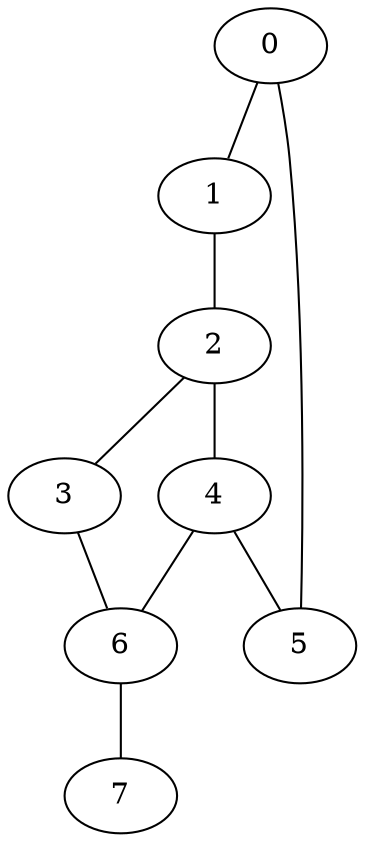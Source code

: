 graph "sampletest150-mod3_image1.bmp" {
	0	 [type=corner,
		x=91,
		y=68];
	1	 [type=corner,
		x=437,
		y=50];
	0 -- 1	 [angle0="-.05",
		frequency=1,
		type0=line];
	5	 [type=corner,
		x=60,
		y=406];
	0 -- 5	 [angle0="-1.48",
		frequency=1,
		type0=line];
	2	 [type=intersection,
		x=441,
		y=408];
	1 -- 2	 [angle0="1.56",
		frequency=1,
		type0=line];
	3	 [type=corner,
		x=448,
		y=473];
	2 -- 3	 [angle0="1.46",
		frequency=1,
		type0=line];
	4	 [type=intersection,
		x=74,
		y=413];
	2 -- 4	 [angle0="-.01",
		frequency=1,
		type0=line];
	6	 [type=intersection,
		x=90,
		y=477];
	3 -- 6	 [angle0="-.01",
		frequency=1,
		type0=line];
	4 -- 5	 [angle0=".46",
		frequency=1,
		type0=line];
	4 -- 6	 [angle0="1.33",
		frequency=1,
		type0=line];
	7	 [type=endpoint,
		x=151,
		y=520];
	6 -- 7	 [angle0=".61",
		frequency=1,
		type0=line];
}
